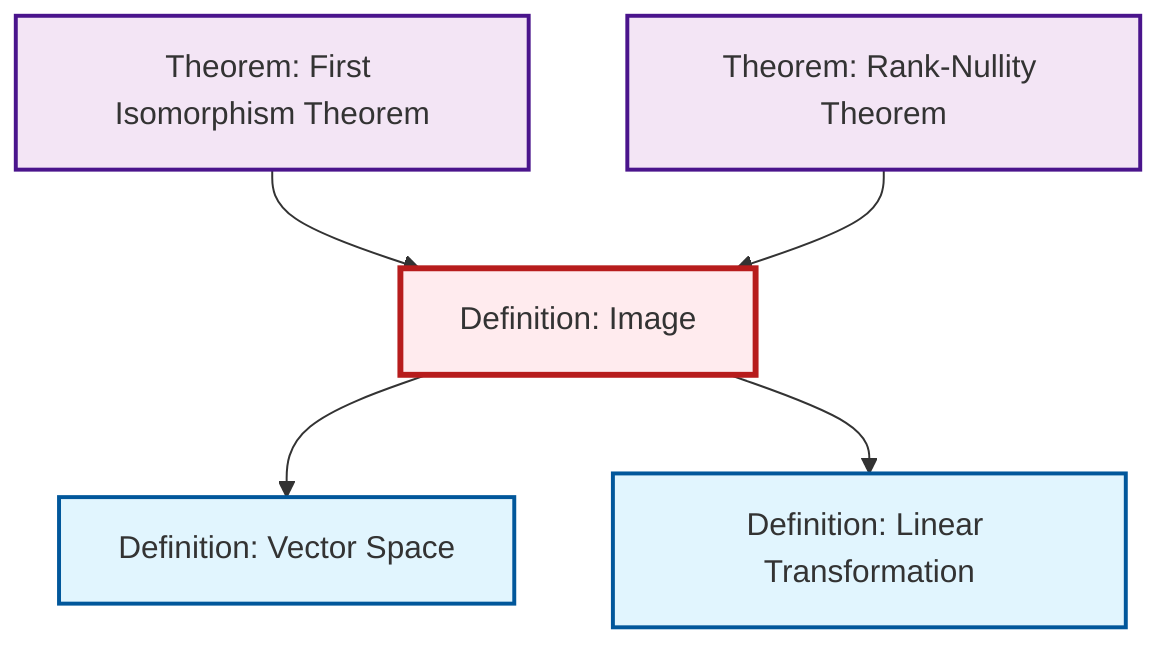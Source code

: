 graph TD
    classDef definition fill:#e1f5fe,stroke:#01579b,stroke-width:2px
    classDef theorem fill:#f3e5f5,stroke:#4a148c,stroke-width:2px
    classDef axiom fill:#fff3e0,stroke:#e65100,stroke-width:2px
    classDef example fill:#e8f5e9,stroke:#1b5e20,stroke-width:2px
    classDef current fill:#ffebee,stroke:#b71c1c,stroke-width:3px
    thm-rank-nullity["Theorem: Rank-Nullity Theorem"]:::theorem
    def-image["Definition: Image"]:::definition
    def-vector-space["Definition: Vector Space"]:::definition
    thm-first-isomorphism["Theorem: First Isomorphism Theorem"]:::theorem
    def-linear-transformation["Definition: Linear Transformation"]:::definition
    thm-first-isomorphism --> def-image
    def-image --> def-vector-space
    thm-rank-nullity --> def-image
    def-image --> def-linear-transformation
    class def-image current